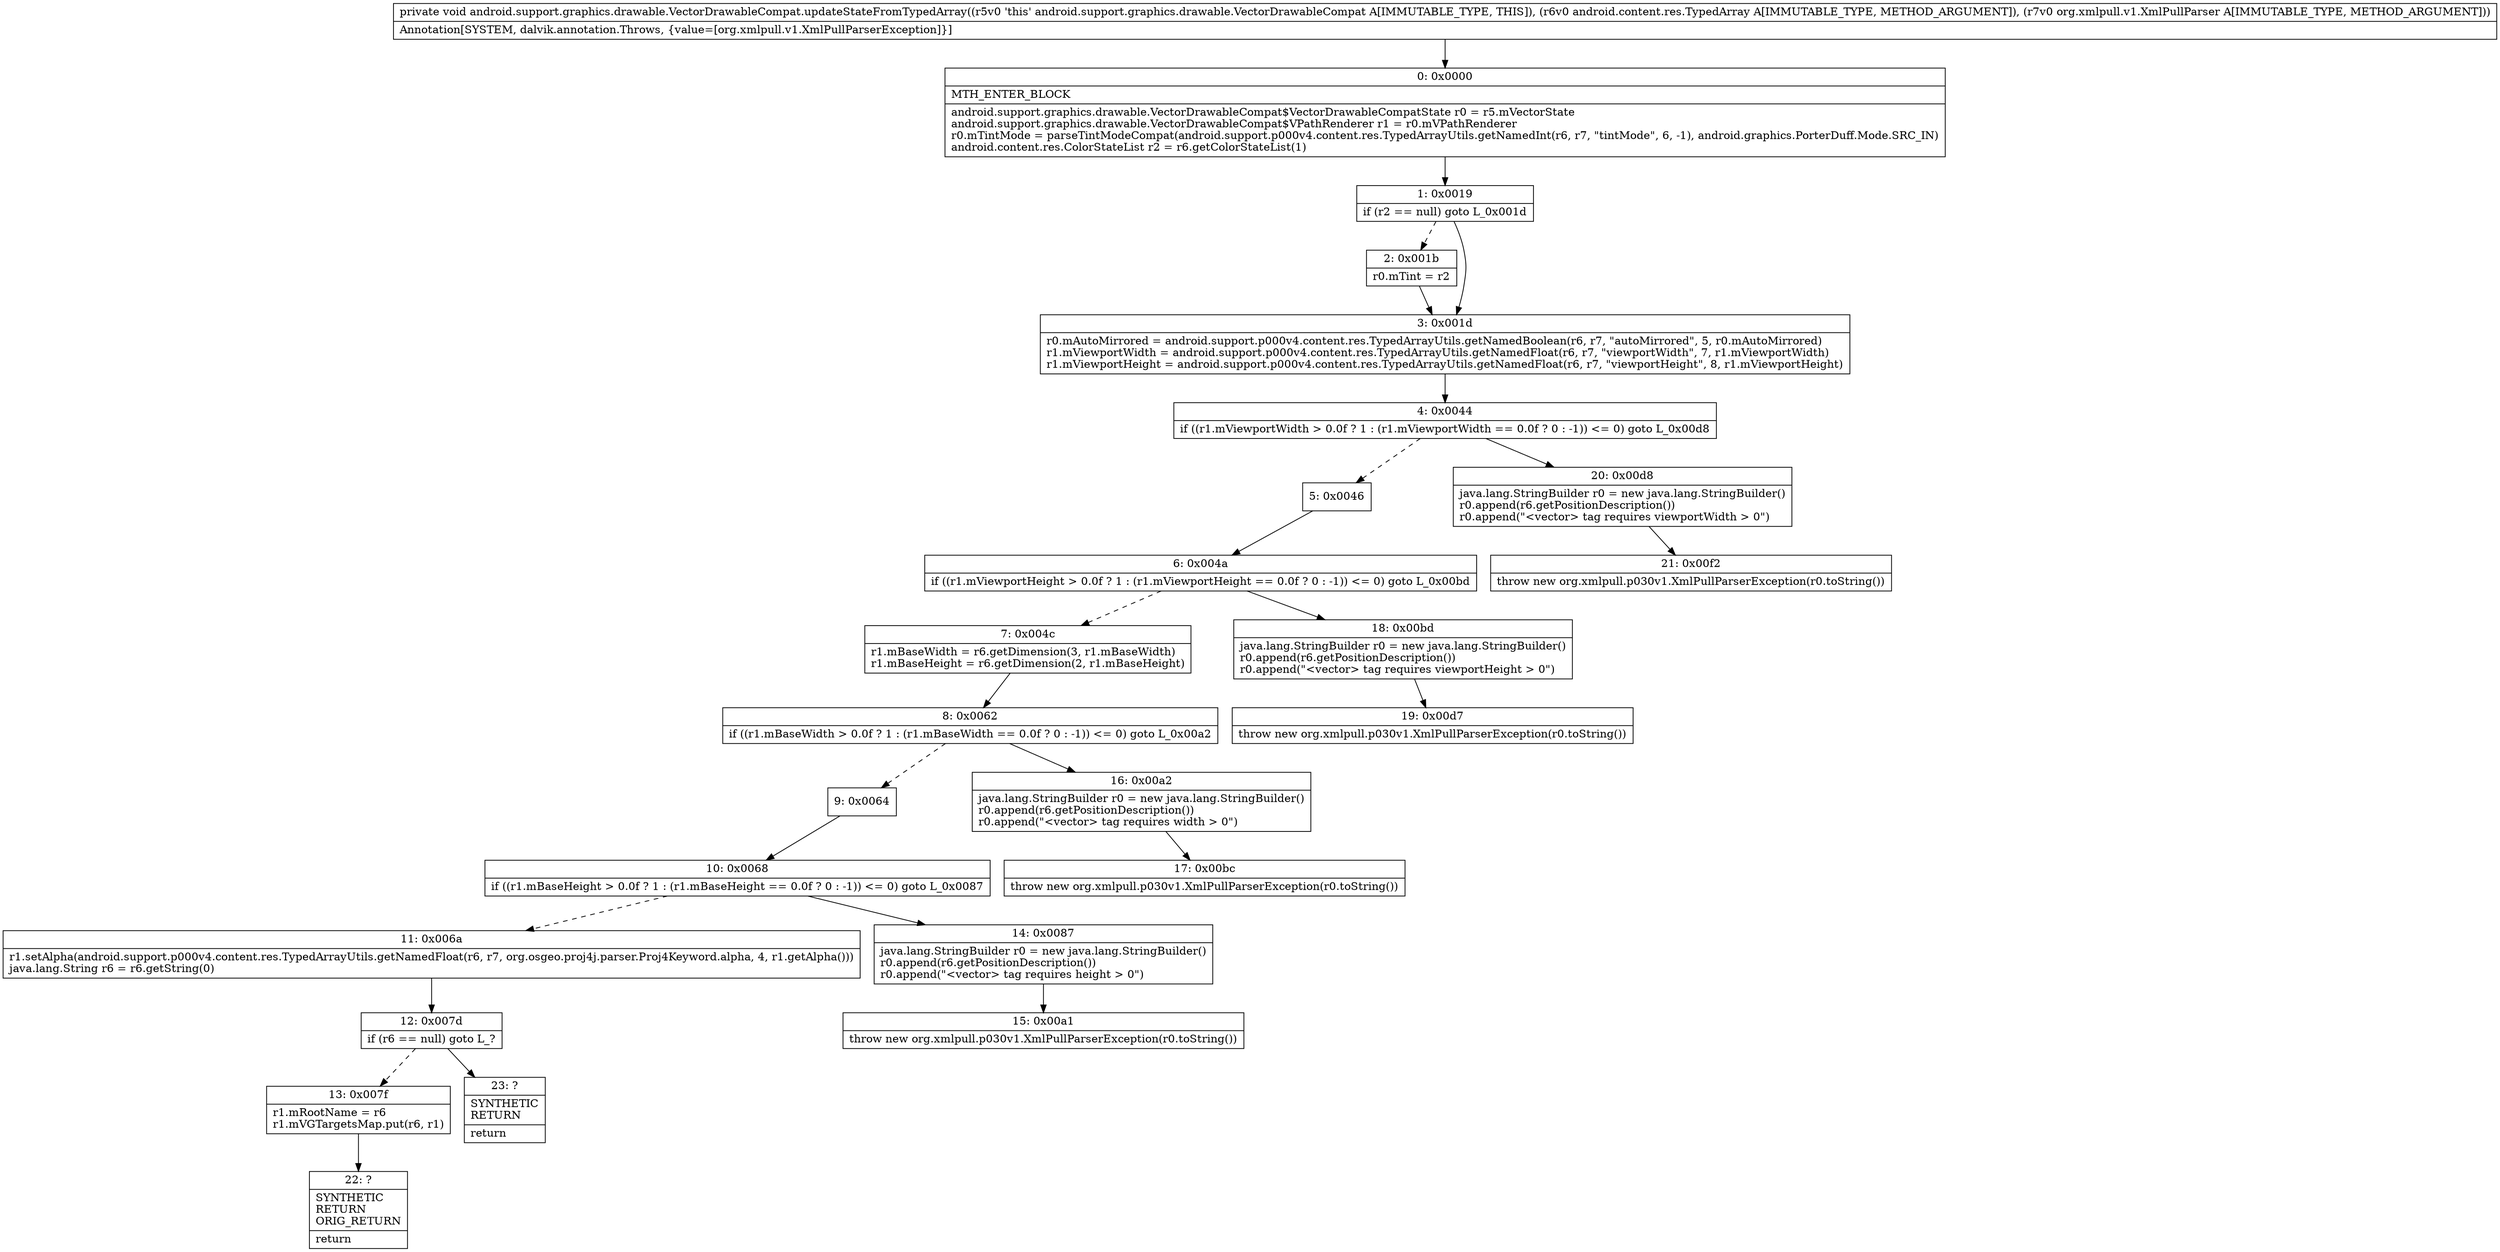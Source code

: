 digraph "CFG forandroid.support.graphics.drawable.VectorDrawableCompat.updateStateFromTypedArray(Landroid\/content\/res\/TypedArray;Lorg\/xmlpull\/v1\/XmlPullParser;)V" {
Node_0 [shape=record,label="{0\:\ 0x0000|MTH_ENTER_BLOCK\l|android.support.graphics.drawable.VectorDrawableCompat$VectorDrawableCompatState r0 = r5.mVectorState\landroid.support.graphics.drawable.VectorDrawableCompat$VPathRenderer r1 = r0.mVPathRenderer\lr0.mTintMode = parseTintModeCompat(android.support.p000v4.content.res.TypedArrayUtils.getNamedInt(r6, r7, \"tintMode\", 6, \-1), android.graphics.PorterDuff.Mode.SRC_IN)\landroid.content.res.ColorStateList r2 = r6.getColorStateList(1)\l}"];
Node_1 [shape=record,label="{1\:\ 0x0019|if (r2 == null) goto L_0x001d\l}"];
Node_2 [shape=record,label="{2\:\ 0x001b|r0.mTint = r2\l}"];
Node_3 [shape=record,label="{3\:\ 0x001d|r0.mAutoMirrored = android.support.p000v4.content.res.TypedArrayUtils.getNamedBoolean(r6, r7, \"autoMirrored\", 5, r0.mAutoMirrored)\lr1.mViewportWidth = android.support.p000v4.content.res.TypedArrayUtils.getNamedFloat(r6, r7, \"viewportWidth\", 7, r1.mViewportWidth)\lr1.mViewportHeight = android.support.p000v4.content.res.TypedArrayUtils.getNamedFloat(r6, r7, \"viewportHeight\", 8, r1.mViewportHeight)\l}"];
Node_4 [shape=record,label="{4\:\ 0x0044|if ((r1.mViewportWidth \> 0.0f ? 1 : (r1.mViewportWidth == 0.0f ? 0 : \-1)) \<= 0) goto L_0x00d8\l}"];
Node_5 [shape=record,label="{5\:\ 0x0046}"];
Node_6 [shape=record,label="{6\:\ 0x004a|if ((r1.mViewportHeight \> 0.0f ? 1 : (r1.mViewportHeight == 0.0f ? 0 : \-1)) \<= 0) goto L_0x00bd\l}"];
Node_7 [shape=record,label="{7\:\ 0x004c|r1.mBaseWidth = r6.getDimension(3, r1.mBaseWidth)\lr1.mBaseHeight = r6.getDimension(2, r1.mBaseHeight)\l}"];
Node_8 [shape=record,label="{8\:\ 0x0062|if ((r1.mBaseWidth \> 0.0f ? 1 : (r1.mBaseWidth == 0.0f ? 0 : \-1)) \<= 0) goto L_0x00a2\l}"];
Node_9 [shape=record,label="{9\:\ 0x0064}"];
Node_10 [shape=record,label="{10\:\ 0x0068|if ((r1.mBaseHeight \> 0.0f ? 1 : (r1.mBaseHeight == 0.0f ? 0 : \-1)) \<= 0) goto L_0x0087\l}"];
Node_11 [shape=record,label="{11\:\ 0x006a|r1.setAlpha(android.support.p000v4.content.res.TypedArrayUtils.getNamedFloat(r6, r7, org.osgeo.proj4j.parser.Proj4Keyword.alpha, 4, r1.getAlpha()))\ljava.lang.String r6 = r6.getString(0)\l}"];
Node_12 [shape=record,label="{12\:\ 0x007d|if (r6 == null) goto L_?\l}"];
Node_13 [shape=record,label="{13\:\ 0x007f|r1.mRootName = r6\lr1.mVGTargetsMap.put(r6, r1)\l}"];
Node_14 [shape=record,label="{14\:\ 0x0087|java.lang.StringBuilder r0 = new java.lang.StringBuilder()\lr0.append(r6.getPositionDescription())\lr0.append(\"\<vector\> tag requires height \> 0\")\l}"];
Node_15 [shape=record,label="{15\:\ 0x00a1|throw new org.xmlpull.p030v1.XmlPullParserException(r0.toString())\l}"];
Node_16 [shape=record,label="{16\:\ 0x00a2|java.lang.StringBuilder r0 = new java.lang.StringBuilder()\lr0.append(r6.getPositionDescription())\lr0.append(\"\<vector\> tag requires width \> 0\")\l}"];
Node_17 [shape=record,label="{17\:\ 0x00bc|throw new org.xmlpull.p030v1.XmlPullParserException(r0.toString())\l}"];
Node_18 [shape=record,label="{18\:\ 0x00bd|java.lang.StringBuilder r0 = new java.lang.StringBuilder()\lr0.append(r6.getPositionDescription())\lr0.append(\"\<vector\> tag requires viewportHeight \> 0\")\l}"];
Node_19 [shape=record,label="{19\:\ 0x00d7|throw new org.xmlpull.p030v1.XmlPullParserException(r0.toString())\l}"];
Node_20 [shape=record,label="{20\:\ 0x00d8|java.lang.StringBuilder r0 = new java.lang.StringBuilder()\lr0.append(r6.getPositionDescription())\lr0.append(\"\<vector\> tag requires viewportWidth \> 0\")\l}"];
Node_21 [shape=record,label="{21\:\ 0x00f2|throw new org.xmlpull.p030v1.XmlPullParserException(r0.toString())\l}"];
Node_22 [shape=record,label="{22\:\ ?|SYNTHETIC\lRETURN\lORIG_RETURN\l|return\l}"];
Node_23 [shape=record,label="{23\:\ ?|SYNTHETIC\lRETURN\l|return\l}"];
MethodNode[shape=record,label="{private void android.support.graphics.drawable.VectorDrawableCompat.updateStateFromTypedArray((r5v0 'this' android.support.graphics.drawable.VectorDrawableCompat A[IMMUTABLE_TYPE, THIS]), (r6v0 android.content.res.TypedArray A[IMMUTABLE_TYPE, METHOD_ARGUMENT]), (r7v0 org.xmlpull.v1.XmlPullParser A[IMMUTABLE_TYPE, METHOD_ARGUMENT]))  | Annotation[SYSTEM, dalvik.annotation.Throws, \{value=[org.xmlpull.v1.XmlPullParserException]\}]\l}"];
MethodNode -> Node_0;
Node_0 -> Node_1;
Node_1 -> Node_2[style=dashed];
Node_1 -> Node_3;
Node_2 -> Node_3;
Node_3 -> Node_4;
Node_4 -> Node_5[style=dashed];
Node_4 -> Node_20;
Node_5 -> Node_6;
Node_6 -> Node_7[style=dashed];
Node_6 -> Node_18;
Node_7 -> Node_8;
Node_8 -> Node_9[style=dashed];
Node_8 -> Node_16;
Node_9 -> Node_10;
Node_10 -> Node_11[style=dashed];
Node_10 -> Node_14;
Node_11 -> Node_12;
Node_12 -> Node_13[style=dashed];
Node_12 -> Node_23;
Node_13 -> Node_22;
Node_14 -> Node_15;
Node_16 -> Node_17;
Node_18 -> Node_19;
Node_20 -> Node_21;
}

